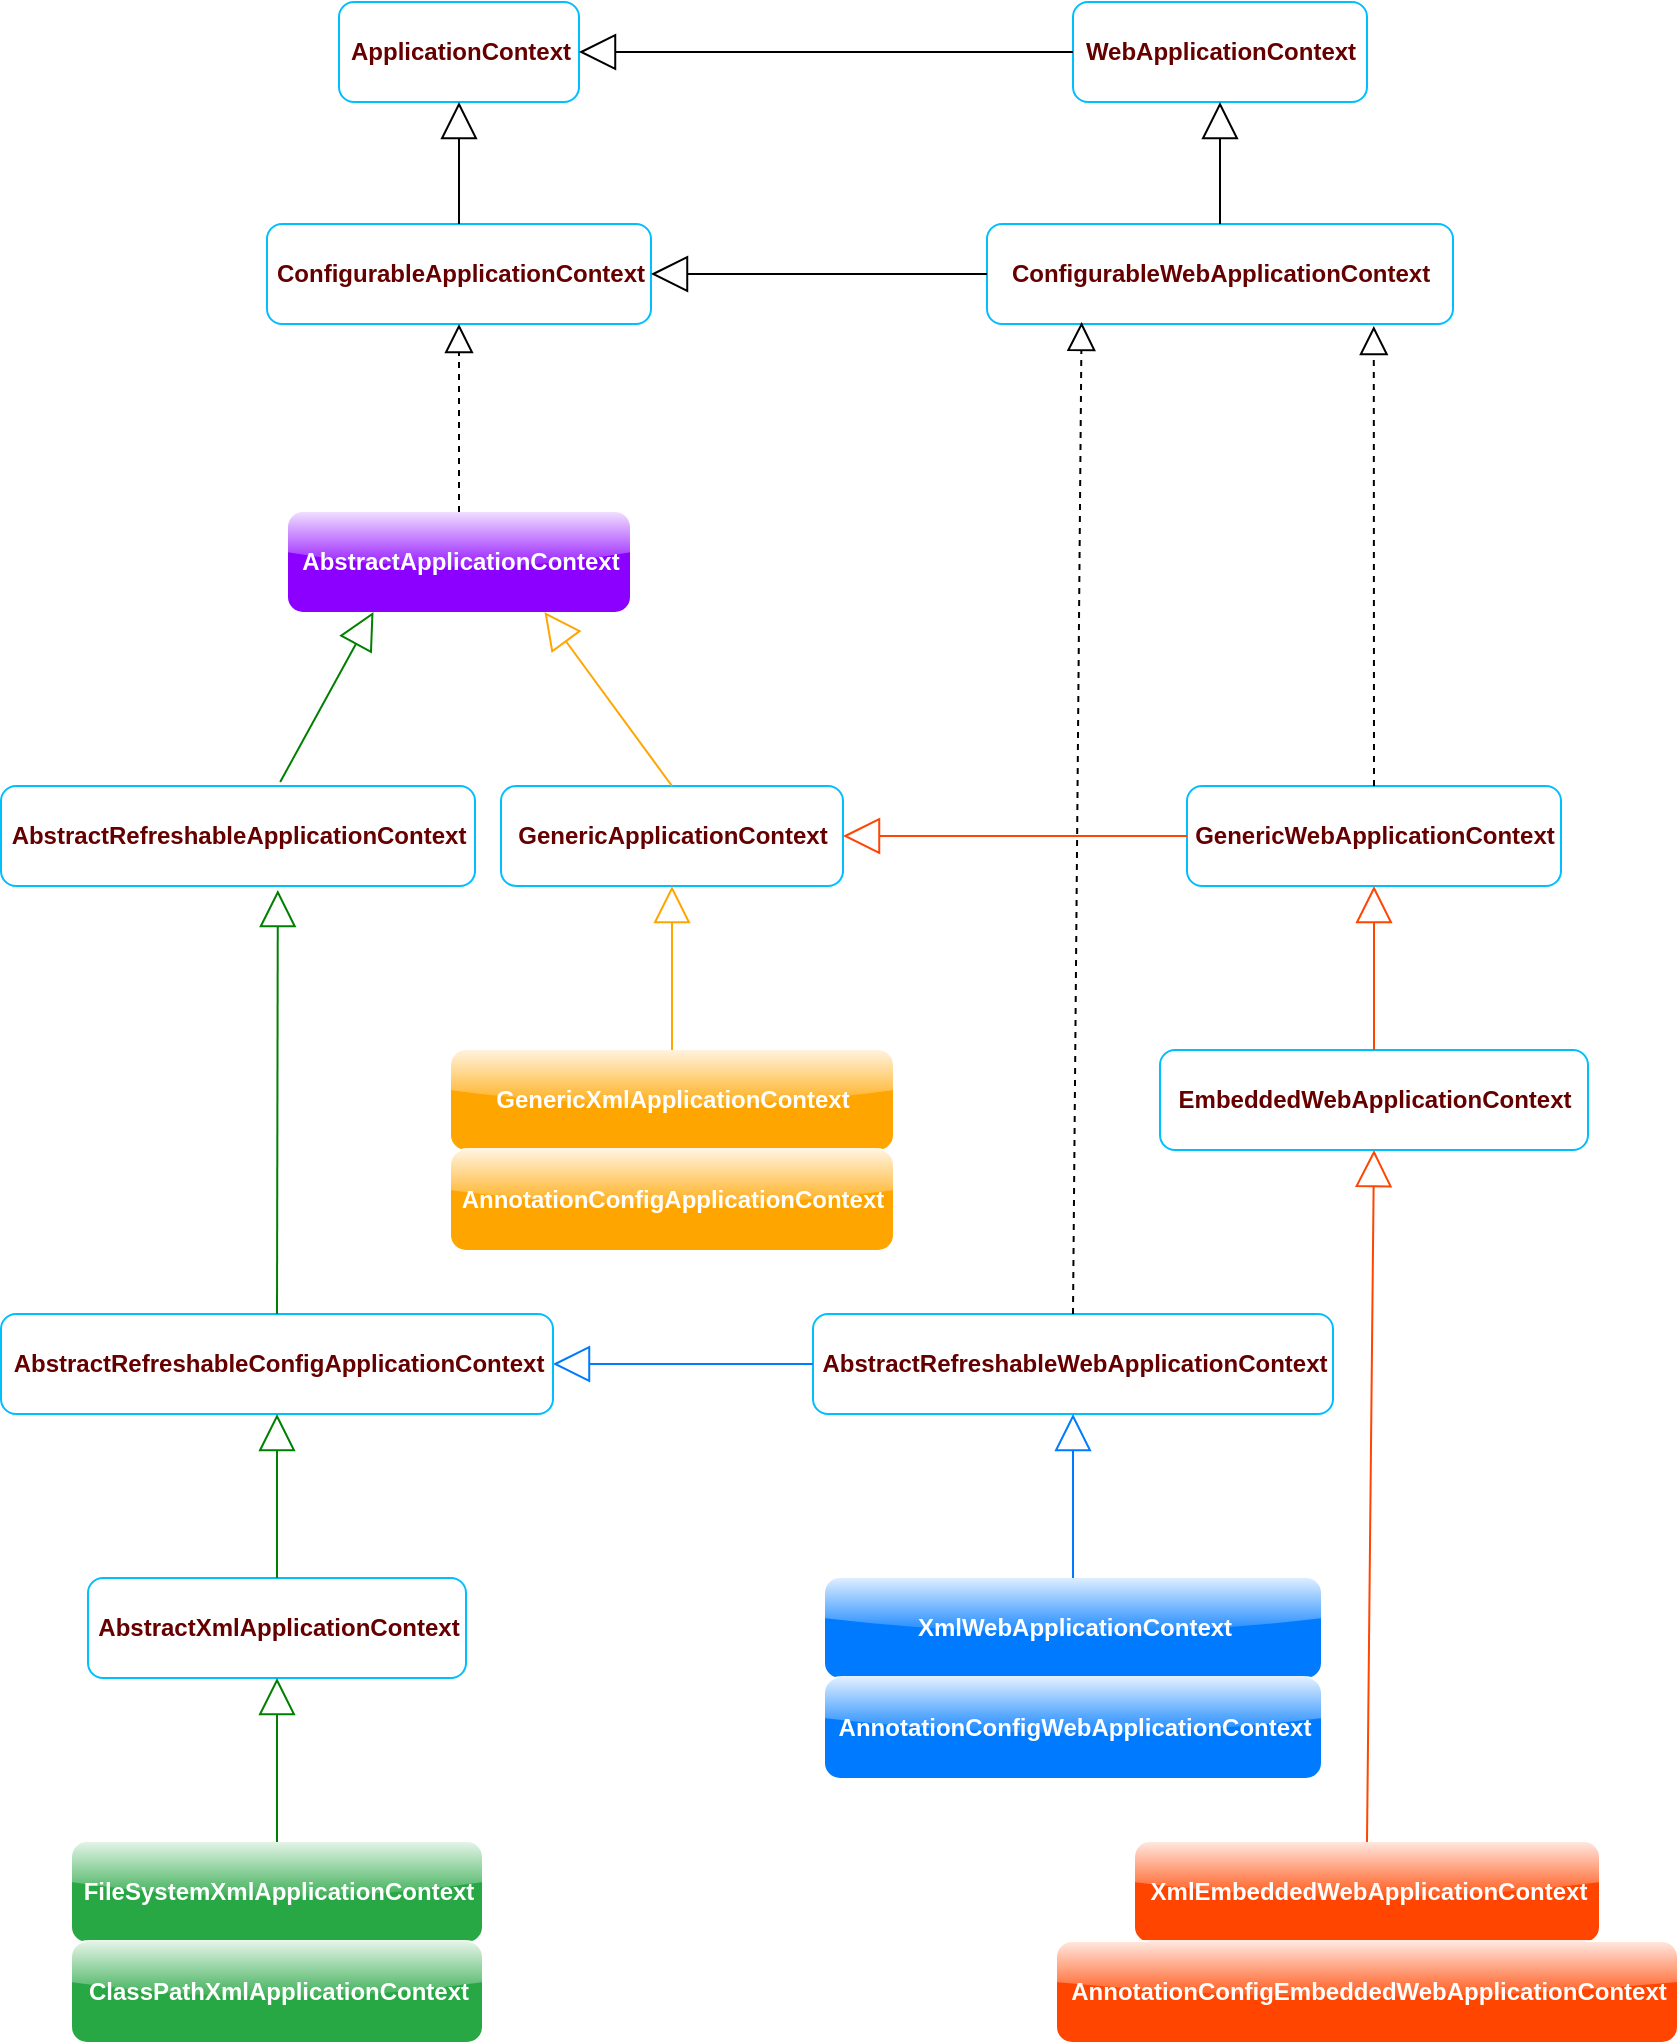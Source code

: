 <mxfile version="11.1.4" type="device"><diagram id="pZdOQ-3X3Z53K8CuT1x6" name="Page-1"><mxGraphModel dx="868" dy="466" grid="0" gridSize="10" guides="1" tooltips="1" connect="1" arrows="1" fold="1" page="1" pageScale="1" pageWidth="827" pageHeight="1169" background="none" math="0" shadow="0"><root><mxCell id="0"/><mxCell id="1" parent="0"/><mxCell id="v0ECpmU5c3IGvAGqm0kb-1" value="&lt;b&gt;&lt;font color=&quot;#660000&quot;&gt;ApplicationContext&lt;/font&gt;&lt;/b&gt;" style="html=1;fillColor=none;strokeColor=#00BFFF;glass=1;rounded=1;comic=0;" parent="1" vertex="1"><mxGeometry x="186.5" y="59" width="120" height="50" as="geometry"/></mxCell><mxCell id="v0ECpmU5c3IGvAGqm0kb-2" value="&lt;b&gt;&lt;font color=&quot;#660000&quot;&gt;ConfigurableApplicationContext&lt;/font&gt;&lt;/b&gt;" style="html=1;fillColor=none;strokeColor=#00BFFF;glass=1;rounded=1;comic=0;" parent="1" vertex="1"><mxGeometry x="150.5" y="170" width="192" height="50" as="geometry"/></mxCell><mxCell id="v0ECpmU5c3IGvAGqm0kb-4" value="" style="endArrow=block;endSize=16;endFill=0;html=1;entryX=0.5;entryY=1;entryDx=0;entryDy=0;exitX=0.5;exitY=0;exitDx=0;exitDy=0;" parent="1" source="v0ECpmU5c3IGvAGqm0kb-2" target="v0ECpmU5c3IGvAGqm0kb-1" edge="1"><mxGeometry width="160" relative="1" as="geometry"><mxPoint x="317" y="233" as="sourcePoint"/><mxPoint x="477" y="233" as="targetPoint"/></mxGeometry></mxCell><mxCell id="v0ECpmU5c3IGvAGqm0kb-5" value="&lt;b&gt;&lt;font color=&quot;#660000&quot;&gt;WebApplicationContext&lt;/font&gt;&lt;/b&gt;" style="html=1;fillColor=none;strokeColor=#00BFFF;glass=1;rounded=1;comic=0;" parent="1" vertex="1"><mxGeometry x="553.5" y="59" width="147" height="50" as="geometry"/></mxCell><mxCell id="v0ECpmU5c3IGvAGqm0kb-6" value="" style="endArrow=block;endSize=16;endFill=0;html=1;" parent="1" source="v0ECpmU5c3IGvAGqm0kb-5" target="v0ECpmU5c3IGvAGqm0kb-1" edge="1"><mxGeometry width="160" relative="1" as="geometry"><mxPoint x="357.806" y="187" as="sourcePoint"/><mxPoint x="428" y="119" as="targetPoint"/></mxGeometry></mxCell><mxCell id="v0ECpmU5c3IGvAGqm0kb-7" value="&lt;b&gt;&lt;font color=&quot;#ffffff&quot;&gt;AbstractApplicationContext&lt;/font&gt;&lt;/b&gt;" style="html=1;fillColor=#8B00FF;strokeColor=none;glass=1;rounded=1;comic=0;" parent="1" vertex="1"><mxGeometry x="161" y="314" width="171" height="50" as="geometry"/></mxCell><mxCell id="v0ECpmU5c3IGvAGqm0kb-9" value="&lt;b&gt;&lt;font color=&quot;#660000&quot;&gt;ConfigurableWebApplicationContext&lt;/font&gt;&lt;/b&gt;" style="html=1;fillColor=none;strokeColor=#00BFFF;glass=1;rounded=1;comic=0;" parent="1" vertex="1"><mxGeometry x="510.5" y="170" width="233" height="50" as="geometry"/></mxCell><mxCell id="v0ECpmU5c3IGvAGqm0kb-10" value="" style="endArrow=block;endSize=16;endFill=0;html=1;entryX=0.5;entryY=1;entryDx=0;entryDy=0;" parent="1" source="v0ECpmU5c3IGvAGqm0kb-9" target="v0ECpmU5c3IGvAGqm0kb-5" edge="1"><mxGeometry width="160" relative="1" as="geometry"><mxPoint x="549.436" y="328" as="sourcePoint"/><mxPoint x="618.5" y="258" as="targetPoint"/></mxGeometry></mxCell><mxCell id="v0ECpmU5c3IGvAGqm0kb-11" value="" style="endArrow=block;endSize=16;endFill=0;html=1;exitX=0;exitY=0.5;exitDx=0;exitDy=0;" parent="1" source="v0ECpmU5c3IGvAGqm0kb-9" target="v0ECpmU5c3IGvAGqm0kb-2" edge="1"><mxGeometry width="160" relative="1" as="geometry"><mxPoint x="370.436" y="328" as="sourcePoint"/><mxPoint x="393.25" y="227" as="targetPoint"/></mxGeometry></mxCell><mxCell id="v0ECpmU5c3IGvAGqm0kb-12" value="" style="endArrow=block;dashed=1;endFill=0;endSize=12;html=1;entryX=0.5;entryY=1;entryDx=0;entryDy=0;" parent="1" source="v0ECpmU5c3IGvAGqm0kb-7" target="v0ECpmU5c3IGvAGqm0kb-2" edge="1"><mxGeometry width="160" relative="1" as="geometry"><mxPoint x="161" y="385" as="sourcePoint"/><mxPoint x="321" y="385" as="targetPoint"/></mxGeometry></mxCell><mxCell id="v0ECpmU5c3IGvAGqm0kb-13" value="&lt;b&gt;&lt;font color=&quot;#660000&quot;&gt;AbstractRefreshableApplicationContext&lt;/font&gt;&lt;/b&gt;" style="html=1;fillColor=none;strokeColor=#00BFFF;glass=1;rounded=1;comic=0;" parent="1" vertex="1"><mxGeometry x="17.5" y="451" width="237" height="50" as="geometry"/></mxCell><mxCell id="v0ECpmU5c3IGvAGqm0kb-14" value="" style="endArrow=block;endSize=16;endFill=0;html=1;exitX=0.589;exitY=-0.04;exitDx=0;exitDy=0;entryX=0.25;entryY=1;entryDx=0;entryDy=0;exitPerimeter=0;strokeColor=#008000;" parent="1" source="v0ECpmU5c3IGvAGqm0kb-13" target="v0ECpmU5c3IGvAGqm0kb-7" edge="1"><mxGeometry width="160" relative="1" as="geometry"><mxPoint x="246" y="451" as="sourcePoint"/><mxPoint x="171" y="373" as="targetPoint"/></mxGeometry></mxCell><mxCell id="v0ECpmU5c3IGvAGqm0kb-15" value="&lt;b&gt;&lt;font color=&quot;#660000&quot;&gt;GenericApplicationContext&lt;/font&gt;&lt;/b&gt;" style="html=1;fillColor=none;strokeColor=#00BFFF;glass=1;rounded=1;comic=0;" parent="1" vertex="1"><mxGeometry x="267.5" y="451" width="171" height="50" as="geometry"/></mxCell><mxCell id="v0ECpmU5c3IGvAGqm0kb-16" value="" style="endArrow=block;endSize=16;endFill=0;html=1;entryX=0.75;entryY=1;entryDx=0;entryDy=0;exitX=0.5;exitY=0;exitDx=0;exitDy=0;strokeColor=#FFA500;" parent="1" source="v0ECpmU5c3IGvAGqm0kb-15" target="v0ECpmU5c3IGvAGqm0kb-7" edge="1"><mxGeometry width="160" relative="1" as="geometry"><mxPoint x="431.75" y="456" as="sourcePoint"/><mxPoint x="321" y="369" as="targetPoint"/></mxGeometry></mxCell><mxCell id="v0ECpmU5c3IGvAGqm0kb-17" value="&lt;b&gt;&lt;font color=&quot;#660000&quot;&gt;AbstractRefreshableWebApplicationContext&lt;/font&gt;&lt;/b&gt;" style="html=1;fillColor=none;strokeColor=#00BFFF;glass=1;rounded=1;comic=0;" parent="1" vertex="1"><mxGeometry x="423.5" y="715" width="260" height="50" as="geometry"/></mxCell><mxCell id="v0ECpmU5c3IGvAGqm0kb-18" value="" style="endArrow=block;dashed=1;endFill=0;endSize=12;html=1;entryX=0.203;entryY=0.98;entryDx=0;entryDy=0;exitX=0.5;exitY=0;exitDx=0;exitDy=0;entryPerimeter=0;" parent="1" source="v0ECpmU5c3IGvAGqm0kb-17" target="v0ECpmU5c3IGvAGqm0kb-9" edge="1"><mxGeometry width="160" relative="1" as="geometry"><mxPoint x="524.638" y="451" as="sourcePoint"/><mxPoint x="546" y="364" as="targetPoint"/></mxGeometry></mxCell><mxCell id="v0ECpmU5c3IGvAGqm0kb-19" value="" style="endArrow=block;endSize=16;endFill=0;html=1;entryX=1;entryY=0.5;entryDx=0;entryDy=0;exitX=0;exitY=0.5;exitDx=0;exitDy=0;strokeColor=#007BFF;" parent="1" source="v0ECpmU5c3IGvAGqm0kb-17" target="v0ECpmU5c3IGvAGqm0kb-26" edge="1"><mxGeometry width="160" relative="1" as="geometry"><mxPoint x="418" y="589" as="sourcePoint"/><mxPoint x="368.923" y="501" as="targetPoint"/></mxGeometry></mxCell><mxCell id="v0ECpmU5c3IGvAGqm0kb-20" value="&lt;b&gt;&lt;font color=&quot;#660000&quot;&gt;GenericWebApplicationContext&lt;/font&gt;&lt;/b&gt;" style="html=1;fillColor=none;strokeColor=#00BFFF;glass=1;rounded=1;comic=0;" parent="1" vertex="1"><mxGeometry x="610.5" y="451" width="187" height="50" as="geometry"/></mxCell><mxCell id="v0ECpmU5c3IGvAGqm0kb-22" value="" style="endArrow=block;dashed=1;endFill=0;endSize=12;html=1;exitX=0.5;exitY=0;exitDx=0;exitDy=0;entryX=0.83;entryY=1.02;entryDx=0;entryDy=0;entryPerimeter=0;" parent="1" source="v0ECpmU5c3IGvAGqm0kb-20" target="v0ECpmU5c3IGvAGqm0kb-9" edge="1"><mxGeometry width="160" relative="1" as="geometry"><mxPoint x="573" y="588" as="sourcePoint"/><mxPoint x="715" y="227" as="targetPoint"/></mxGeometry></mxCell><mxCell id="v0ECpmU5c3IGvAGqm0kb-23" value="" style="endArrow=block;endSize=16;endFill=0;html=1;entryX=1;entryY=0.5;entryDx=0;entryDy=0;exitX=0;exitY=0.5;exitDx=0;exitDy=0;strokeColor=#FF4500;" parent="1" source="v0ECpmU5c3IGvAGqm0kb-20" target="v0ECpmU5c3IGvAGqm0kb-15" edge="1"><mxGeometry width="160" relative="1" as="geometry"><mxPoint x="356.5" y="605" as="sourcePoint"/><mxPoint x="136.25" y="518" as="targetPoint"/></mxGeometry></mxCell><mxCell id="v0ECpmU5c3IGvAGqm0kb-24" value="&lt;b&gt;&lt;font color=&quot;#ffffff&quot;&gt;GenericXmlApplicationContext&lt;/font&gt;&lt;/b&gt;" style="html=1;fillColor=#FFA500;strokeColor=none;glass=1;rounded=1;comic=0;gradientColor=none;" parent="1" vertex="1"><mxGeometry x="242.5" y="583" width="221" height="50" as="geometry"/></mxCell><mxCell id="v0ECpmU5c3IGvAGqm0kb-25" value="" style="endArrow=block;endSize=16;endFill=0;html=1;entryX=0.5;entryY=1;entryDx=0;entryDy=0;exitX=0.5;exitY=0;exitDx=0;exitDy=0;strokeColor=#FFA500;" parent="1" source="v0ECpmU5c3IGvAGqm0kb-24" target="v0ECpmU5c3IGvAGqm0kb-15" edge="1"><mxGeometry width="160" relative="1" as="geometry"><mxPoint x="292.25" y="588" as="sourcePoint"/><mxPoint x="41.174" y="502" as="targetPoint"/></mxGeometry></mxCell><mxCell id="v0ECpmU5c3IGvAGqm0kb-26" value="&lt;b&gt;&lt;font color=&quot;#660000&quot;&gt;AbstractRefreshableConfigApplicationContext&lt;/font&gt;&lt;/b&gt;" style="html=1;fillColor=none;strokeColor=#00BFFF;glass=1;rounded=1;comic=0;" parent="1" vertex="1"><mxGeometry x="17.5" y="715" width="276" height="50" as="geometry"/></mxCell><mxCell id="v0ECpmU5c3IGvAGqm0kb-27" value="" style="endArrow=block;endSize=16;endFill=0;html=1;entryX=0.584;entryY=1.04;entryDx=0;entryDy=0;exitX=0.5;exitY=0;exitDx=0;exitDy=0;entryPerimeter=0;strokeColor=#008000;" parent="1" source="v0ECpmU5c3IGvAGqm0kb-26" target="v0ECpmU5c3IGvAGqm0kb-13" edge="1"><mxGeometry width="160" relative="1" as="geometry"><mxPoint x="399.25" y="726" as="sourcePoint"/><mxPoint x="148.174" y="640" as="targetPoint"/></mxGeometry></mxCell><mxCell id="v0ECpmU5c3IGvAGqm0kb-30" value="&lt;b&gt;&lt;font color=&quot;#660000&quot;&gt;AbstractXmlApplicationContext&lt;/font&gt;&lt;/b&gt;" style="html=1;fillColor=none;strokeColor=#00BFFF;glass=1;rounded=1;comic=0;" parent="1" vertex="1"><mxGeometry x="61" y="847" width="189" height="50" as="geometry"/></mxCell><mxCell id="v0ECpmU5c3IGvAGqm0kb-31" value="" style="endArrow=block;endSize=16;endFill=0;html=1;exitX=0.5;exitY=0;exitDx=0;exitDy=0;strokeColor=#008000;" parent="1" source="v0ECpmU5c3IGvAGqm0kb-30" target="v0ECpmU5c3IGvAGqm0kb-26" edge="1"><mxGeometry width="160" relative="1" as="geometry"><mxPoint x="156" y="850" as="sourcePoint"/><mxPoint x="153.75" y="764.5" as="targetPoint"/></mxGeometry></mxCell><mxCell id="v0ECpmU5c3IGvAGqm0kb-32" value="&lt;b&gt;&lt;font color=&quot;#ffffff&quot;&gt;FileSystemXmlApplicationContext&lt;/font&gt;&lt;/b&gt;&lt;b&gt;&lt;br&gt;&lt;/b&gt;" style="html=1;fillColor=#28A745;strokeColor=none;glass=1;rounded=1;comic=0;gradientColor=none;" parent="1" vertex="1"><mxGeometry x="53" y="979" width="205" height="50" as="geometry"/></mxCell><mxCell id="v0ECpmU5c3IGvAGqm0kb-34" value="" style="endArrow=block;endSize=16;endFill=0;html=1;entryX=0.5;entryY=1;entryDx=0;entryDy=0;strokeColor=#008000;" parent="1" source="v0ECpmU5c3IGvAGqm0kb-32" target="v0ECpmU5c3IGvAGqm0kb-30" edge="1"><mxGeometry width="160" relative="1" as="geometry"><mxPoint x="135.5" y="979" as="sourcePoint"/><mxPoint x="135.5" y="897" as="targetPoint"/></mxGeometry></mxCell><mxCell id="v0ECpmU5c3IGvAGqm0kb-36" value="&lt;b&gt;&lt;font color=&quot;#ffffff&quot;&gt;XmlWebApplicationContext&lt;/font&gt;&lt;/b&gt;" style="html=1;fillColor=#007BFF;strokeColor=none;glass=1;rounded=1;comic=0;gradientColor=none;" parent="1" vertex="1"><mxGeometry x="429.5" y="847" width="248" height="50" as="geometry"/></mxCell><mxCell id="v0ECpmU5c3IGvAGqm0kb-37" value="" style="endArrow=block;endSize=16;endFill=0;html=1;exitX=0.5;exitY=0;exitDx=0;exitDy=0;entryX=0.5;entryY=1;entryDx=0;entryDy=0;strokeColor=#007BFF;" parent="1" source="v0ECpmU5c3IGvAGqm0kb-36" target="v0ECpmU5c3IGvAGqm0kb-17" edge="1"><mxGeometry width="160" relative="1" as="geometry"><mxPoint x="585" y="840" as="sourcePoint"/><mxPoint x="585" y="758" as="targetPoint"/></mxGeometry></mxCell><mxCell id="v0ECpmU5c3IGvAGqm0kb-38" value="&lt;b&gt;&lt;font color=&quot;#ffffff&quot;&gt;ClassPathXmlApplicationContext&lt;/font&gt;&lt;/b&gt;" style="html=1;fillColor=#28A745;strokeColor=none;glass=1;rounded=1;comic=0;gradientColor=none;" parent="1" vertex="1"><mxGeometry x="53" y="1029" width="205" height="50" as="geometry"/></mxCell><mxCell id="22EpWkqO5oXVON3Kvxhx-1" value="&lt;b&gt;&lt;font color=&quot;#ffffff&quot;&gt;AnnotationConfigWebApplicationContext&lt;/font&gt;&lt;/b&gt;" style="html=1;fillColor=#007BFF;strokeColor=none;glass=1;rounded=1;comic=0;gradientColor=none;" parent="1" vertex="1"><mxGeometry x="429.5" y="897" width="248" height="50" as="geometry"/></mxCell><mxCell id="x0kUt86Vkw3442v6COb5-1" value="&lt;b&gt;&lt;font color=&quot;#660000&quot;&gt;EmbeddedWebApplicationContext&lt;/font&gt;&lt;/b&gt;" style="html=1;fillColor=none;strokeColor=#00BFFF;glass=1;rounded=1;comic=0;" parent="1" vertex="1"><mxGeometry x="597" y="583" width="214" height="50" as="geometry"/></mxCell><mxCell id="x0kUt86Vkw3442v6COb5-2" value="" style="endArrow=block;endSize=16;endFill=0;html=1;strokeColor=#FF4500;" parent="1" source="x0kUt86Vkw3442v6COb5-1" target="v0ECpmU5c3IGvAGqm0kb-20" edge="1"><mxGeometry width="160" relative="1" as="geometry"><mxPoint x="713.5" y="584" as="sourcePoint"/><mxPoint x="713.5" y="502" as="targetPoint"/></mxGeometry></mxCell><mxCell id="x0kUt86Vkw3442v6COb5-3" value="&lt;b&gt;&lt;font color=&quot;#ffffff&quot;&gt;XmlEmbeddedWebApplicationContext&lt;/font&gt;&lt;/b&gt;" style="html=1;fillColor=#FF4500;strokeColor=none;glass=1;rounded=1;comic=0;gradientColor=none;" parent="1" vertex="1"><mxGeometry x="584.5" y="979" width="232" height="50" as="geometry"/></mxCell><mxCell id="x0kUt86Vkw3442v6COb5-4" value="&lt;b&gt;&lt;font color=&quot;#ffffff&quot;&gt;AnnotationConfigEmbeddedWebApplicationContext&lt;/font&gt;&lt;/b&gt;" style="html=1;fillColor=#FF4500;strokeColor=none;glass=1;rounded=1;comic=0;gradientColor=none;" parent="1" vertex="1"><mxGeometry x="545.5" y="1029" width="310" height="50" as="geometry"/></mxCell><mxCell id="x0kUt86Vkw3442v6COb5-5" value="" style="endArrow=block;endSize=16;endFill=0;html=1;entryX=0.5;entryY=1;entryDx=0;entryDy=0;exitX=0.5;exitY=0;exitDx=0;exitDy=0;strokeColor=#FF4500;" parent="1" source="x0kUt86Vkw3442v6COb5-3" target="x0kUt86Vkw3442v6COb5-1" edge="1"><mxGeometry width="160" relative="1" as="geometry"><mxPoint x="731.5" y="797" as="sourcePoint"/><mxPoint x="731.5" y="715" as="targetPoint"/></mxGeometry></mxCell><mxCell id="dci6ZlYR70UenUygdL0K-1" value="&lt;b&gt;&lt;font color=&quot;#ffffff&quot;&gt;AnnotationConfigApplicationContext&lt;/font&gt;&lt;/b&gt;" style="html=1;fillColor=#FFA500;strokeColor=none;glass=1;rounded=1;comic=0;gradientColor=none;" parent="1" vertex="1"><mxGeometry x="242.5" y="633" width="221" height="50" as="geometry"/></mxCell></root></mxGraphModel></diagram></mxfile>